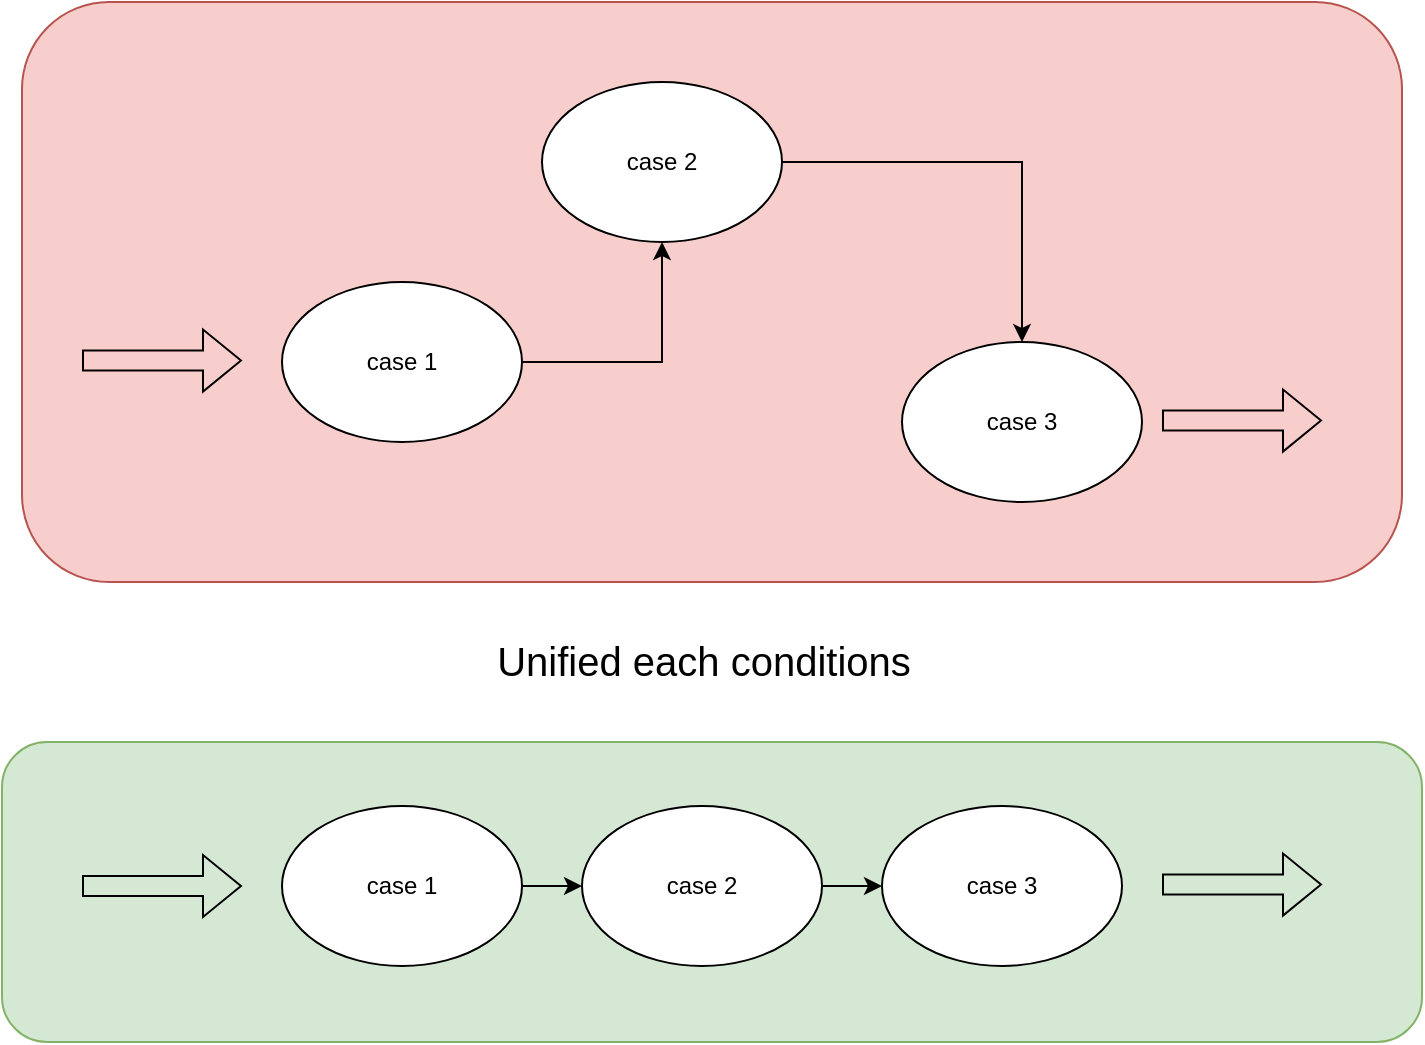 <mxfile version="20.5.3" type="embed"><diagram id="prJrTNIK64EmKGTRmjFL" name="Page-1"><mxGraphModel dx="1826" dy="829" grid="1" gridSize="10" guides="1" tooltips="1" connect="1" arrows="1" fold="1" page="1" pageScale="1" pageWidth="850" pageHeight="1100" math="0" shadow="0"><root><mxCell id="0"/><mxCell id="1" parent="0"/><mxCell id="26" value="" style="rounded=1;whiteSpace=wrap;html=1;fontSize=20;fillColor=#f8cecc;strokeColor=#b85450;" parent="1" vertex="1"><mxGeometry x="-40" y="50" width="690" height="290" as="geometry"/></mxCell><mxCell id="7" value="" style="edgeStyle=orthogonalEdgeStyle;rounded=0;orthogonalLoop=1;jettySize=auto;html=1;" parent="1" source="2" target="3" edge="1"><mxGeometry relative="1" as="geometry"/></mxCell><mxCell id="2" value="case 1" style="ellipse;whiteSpace=wrap;html=1;" parent="1" vertex="1"><mxGeometry x="90" y="190" width="120" height="80" as="geometry"/></mxCell><mxCell id="8" value="" style="edgeStyle=orthogonalEdgeStyle;rounded=0;orthogonalLoop=1;jettySize=auto;html=1;" parent="1" source="3" target="4" edge="1"><mxGeometry relative="1" as="geometry"/></mxCell><mxCell id="3" value="case 2" style="ellipse;whiteSpace=wrap;html=1;" parent="1" vertex="1"><mxGeometry x="220" y="90" width="120" height="80" as="geometry"/></mxCell><mxCell id="4" value="case 3" style="ellipse;whiteSpace=wrap;html=1;" parent="1" vertex="1"><mxGeometry x="400" y="220" width="120" height="80" as="geometry"/></mxCell><mxCell id="6" value="" style="shape=flexArrow;endArrow=classic;html=1;rounded=0;" parent="1" edge="1"><mxGeometry width="50" height="50" relative="1" as="geometry"><mxPoint x="-10" y="229.29" as="sourcePoint"/><mxPoint x="70" y="229.29" as="targetPoint"/></mxGeometry></mxCell><mxCell id="9" value="" style="shape=flexArrow;endArrow=classic;html=1;rounded=0;" parent="1" edge="1"><mxGeometry width="50" height="50" relative="1" as="geometry"><mxPoint x="530" y="259.29" as="sourcePoint"/><mxPoint x="610" y="259.29" as="targetPoint"/></mxGeometry></mxCell><mxCell id="27" value="" style="rounded=1;whiteSpace=wrap;html=1;fontSize=20;fillColor=#d5e8d4;strokeColor=#82b366;" parent="1" vertex="1"><mxGeometry x="-50" y="420" width="710" height="150" as="geometry"/></mxCell><mxCell id="24" value="" style="group" parent="1" vertex="1" connectable="0"><mxGeometry x="-10" y="452" width="620" height="80" as="geometry"/></mxCell><mxCell id="18" value="case 1" style="ellipse;whiteSpace=wrap;html=1;" parent="24" vertex="1"><mxGeometry x="100" width="120" height="80" as="geometry"/></mxCell><mxCell id="20" value="case 2" style="ellipse;whiteSpace=wrap;html=1;" parent="24" vertex="1"><mxGeometry x="250" width="120" height="80" as="geometry"/></mxCell><mxCell id="17" value="" style="edgeStyle=orthogonalEdgeStyle;rounded=0;orthogonalLoop=1;jettySize=auto;html=1;" parent="24" source="18" target="20" edge="1"><mxGeometry relative="1" as="geometry"/></mxCell><mxCell id="21" value="case 3" style="ellipse;whiteSpace=wrap;html=1;" parent="24" vertex="1"><mxGeometry x="400" width="120" height="80" as="geometry"/></mxCell><mxCell id="19" value="" style="edgeStyle=orthogonalEdgeStyle;rounded=0;orthogonalLoop=1;jettySize=auto;html=1;" parent="24" source="20" target="21" edge="1"><mxGeometry relative="1" as="geometry"/></mxCell><mxCell id="22" value="" style="shape=flexArrow;endArrow=classic;html=1;rounded=0;" parent="24" edge="1"><mxGeometry width="50" height="50" relative="1" as="geometry"><mxPoint y="40" as="sourcePoint"/><mxPoint x="80" y="40" as="targetPoint"/></mxGeometry></mxCell><mxCell id="23" value="" style="shape=flexArrow;endArrow=classic;html=1;rounded=0;" parent="24" edge="1"><mxGeometry width="50" height="50" relative="1" as="geometry"><mxPoint x="540" y="39.29" as="sourcePoint"/><mxPoint x="620" y="39.29" as="targetPoint"/></mxGeometry></mxCell><mxCell id="25" value="Unified each conditions" style="text;html=1;strokeColor=none;fillColor=none;align=center;verticalAlign=middle;whiteSpace=wrap;rounded=0;fontSize=20;" parent="1" vertex="1"><mxGeometry x="146" y="364" width="310" height="30" as="geometry"/></mxCell></root></mxGraphModel></diagram></mxfile>